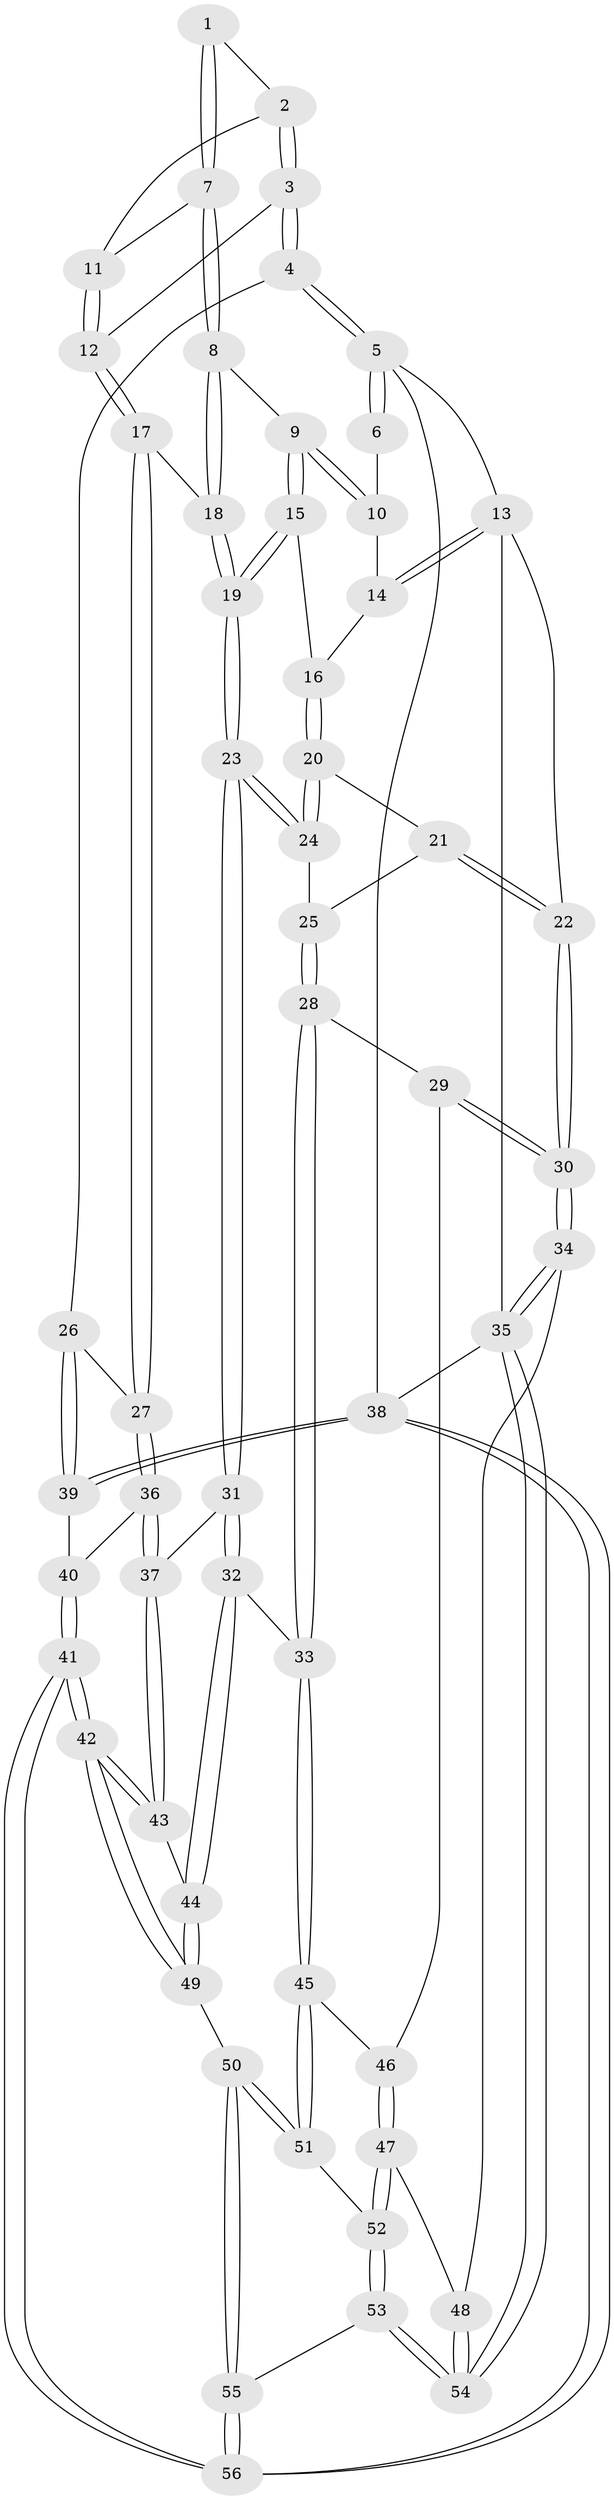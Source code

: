 // Generated by graph-tools (version 1.1) at 2025/12/02/27/25 16:12:00]
// undirected, 56 vertices, 137 edges
graph export_dot {
graph [start="1"]
  node [color=gray90,style=filled];
  1 [pos="+0.6979534855351995+0"];
  2 [pos="+0.7315641866198875+0.03278467877974447"];
  3 [pos="+1+0.1994478931269142"];
  4 [pos="+1+0.1585752532680145"];
  5 [pos="+1+0"];
  6 [pos="+0.6250781670767468+0"];
  7 [pos="+0.6438051794287505+0.21097059012299565"];
  8 [pos="+0.6043960654569835+0.23133651861491344"];
  9 [pos="+0.6029543637138495+0.23019858018400624"];
  10 [pos="+0.3908299376818766+0"];
  11 [pos="+0.7236089650392055+0.19728660614394153"];
  12 [pos="+0.8264322947303695+0.32001422216792724"];
  13 [pos="+0+0"];
  14 [pos="+0.3828129510767208+0"];
  15 [pos="+0.4406447221493212+0.29670430804869147"];
  16 [pos="+0.4233918465270997+0.2867427391012324"];
  17 [pos="+0.7680299612833185+0.40539567654636427"];
  18 [pos="+0.6477247576376467+0.39979205920372596"];
  19 [pos="+0.5786989944748527+0.4332209995400862"];
  20 [pos="+0.389130834866311+0.31442621422820505"];
  21 [pos="+0.2720565389529674+0.33823123036489644"];
  22 [pos="+0+0.08830701099118266"];
  23 [pos="+0.5036199666385525+0.5466720691356228"];
  24 [pos="+0.38491071787228237+0.467225211147672"];
  25 [pos="+0.2922329019967822+0.46079238402317085"];
  26 [pos="+1+0.4436157982097853"];
  27 [pos="+0.8328547064972447+0.5390560423880213"];
  28 [pos="+0.2807120020161773+0.47176510130175825"];
  29 [pos="+0.08370814063881979+0.5654651355986258"];
  30 [pos="+0+0.5616862533440523"];
  31 [pos="+0.5006089299019838+0.592824592236768"];
  32 [pos="+0.48107144593832823+0.6251190925429829"];
  33 [pos="+0.3699324004193964+0.6839986926118615"];
  34 [pos="+0+0.620341065289782"];
  35 [pos="+0+1"];
  36 [pos="+0.8327620711692466+0.5403486402483013"];
  37 [pos="+0.7212551622809008+0.6542394603555508"];
  38 [pos="+1+1"];
  39 [pos="+1+0.8218106731402153"];
  40 [pos="+0.8460604603551108+0.558870870808155"];
  41 [pos="+0.9160996759882671+0.981362749220178"];
  42 [pos="+0.8753592743583452+0.9468065643102369"];
  43 [pos="+0.7281106504645547+0.7773245745960475"];
  44 [pos="+0.57072494569214+0.7899294155466017"];
  45 [pos="+0.3649720229465349+0.6878333709739706"];
  46 [pos="+0.35177829333926897+0.6871979739675915"];
  47 [pos="+0.20599144534708505+0.7965537287886802"];
  48 [pos="+0.19877319251222014+0.7977883708585887"];
  49 [pos="+0.5394919740660103+0.8748260475801636"];
  50 [pos="+0.4678883284688663+0.9541649354820951"];
  51 [pos="+0.36740765487261456+0.7175686977217237"];
  52 [pos="+0.2933154385143175+0.870463433419717"];
  53 [pos="+0.3284444956228922+1"];
  54 [pos="+0.035093572462116966+1"];
  55 [pos="+0.40564631566715337+1"];
  56 [pos="+1+1"];
  1 -- 2;
  1 -- 7;
  1 -- 7;
  2 -- 3;
  2 -- 3;
  2 -- 11;
  3 -- 4;
  3 -- 4;
  3 -- 12;
  4 -- 5;
  4 -- 5;
  4 -- 26;
  5 -- 6;
  5 -- 6;
  5 -- 13;
  5 -- 38;
  6 -- 10;
  7 -- 8;
  7 -- 8;
  7 -- 11;
  8 -- 9;
  8 -- 18;
  8 -- 18;
  9 -- 10;
  9 -- 10;
  9 -- 15;
  9 -- 15;
  10 -- 14;
  11 -- 12;
  11 -- 12;
  12 -- 17;
  12 -- 17;
  13 -- 14;
  13 -- 14;
  13 -- 22;
  13 -- 35;
  14 -- 16;
  15 -- 16;
  15 -- 19;
  15 -- 19;
  16 -- 20;
  16 -- 20;
  17 -- 18;
  17 -- 27;
  17 -- 27;
  18 -- 19;
  18 -- 19;
  19 -- 23;
  19 -- 23;
  20 -- 21;
  20 -- 24;
  20 -- 24;
  21 -- 22;
  21 -- 22;
  21 -- 25;
  22 -- 30;
  22 -- 30;
  23 -- 24;
  23 -- 24;
  23 -- 31;
  23 -- 31;
  24 -- 25;
  25 -- 28;
  25 -- 28;
  26 -- 27;
  26 -- 39;
  26 -- 39;
  27 -- 36;
  27 -- 36;
  28 -- 29;
  28 -- 33;
  28 -- 33;
  29 -- 30;
  29 -- 30;
  29 -- 46;
  30 -- 34;
  30 -- 34;
  31 -- 32;
  31 -- 32;
  31 -- 37;
  32 -- 33;
  32 -- 44;
  32 -- 44;
  33 -- 45;
  33 -- 45;
  34 -- 35;
  34 -- 35;
  34 -- 48;
  35 -- 54;
  35 -- 54;
  35 -- 38;
  36 -- 37;
  36 -- 37;
  36 -- 40;
  37 -- 43;
  37 -- 43;
  38 -- 39;
  38 -- 39;
  38 -- 56;
  38 -- 56;
  39 -- 40;
  40 -- 41;
  40 -- 41;
  41 -- 42;
  41 -- 42;
  41 -- 56;
  41 -- 56;
  42 -- 43;
  42 -- 43;
  42 -- 49;
  42 -- 49;
  43 -- 44;
  44 -- 49;
  44 -- 49;
  45 -- 46;
  45 -- 51;
  45 -- 51;
  46 -- 47;
  46 -- 47;
  47 -- 48;
  47 -- 52;
  47 -- 52;
  48 -- 54;
  48 -- 54;
  49 -- 50;
  50 -- 51;
  50 -- 51;
  50 -- 55;
  50 -- 55;
  51 -- 52;
  52 -- 53;
  52 -- 53;
  53 -- 54;
  53 -- 54;
  53 -- 55;
  55 -- 56;
  55 -- 56;
}
